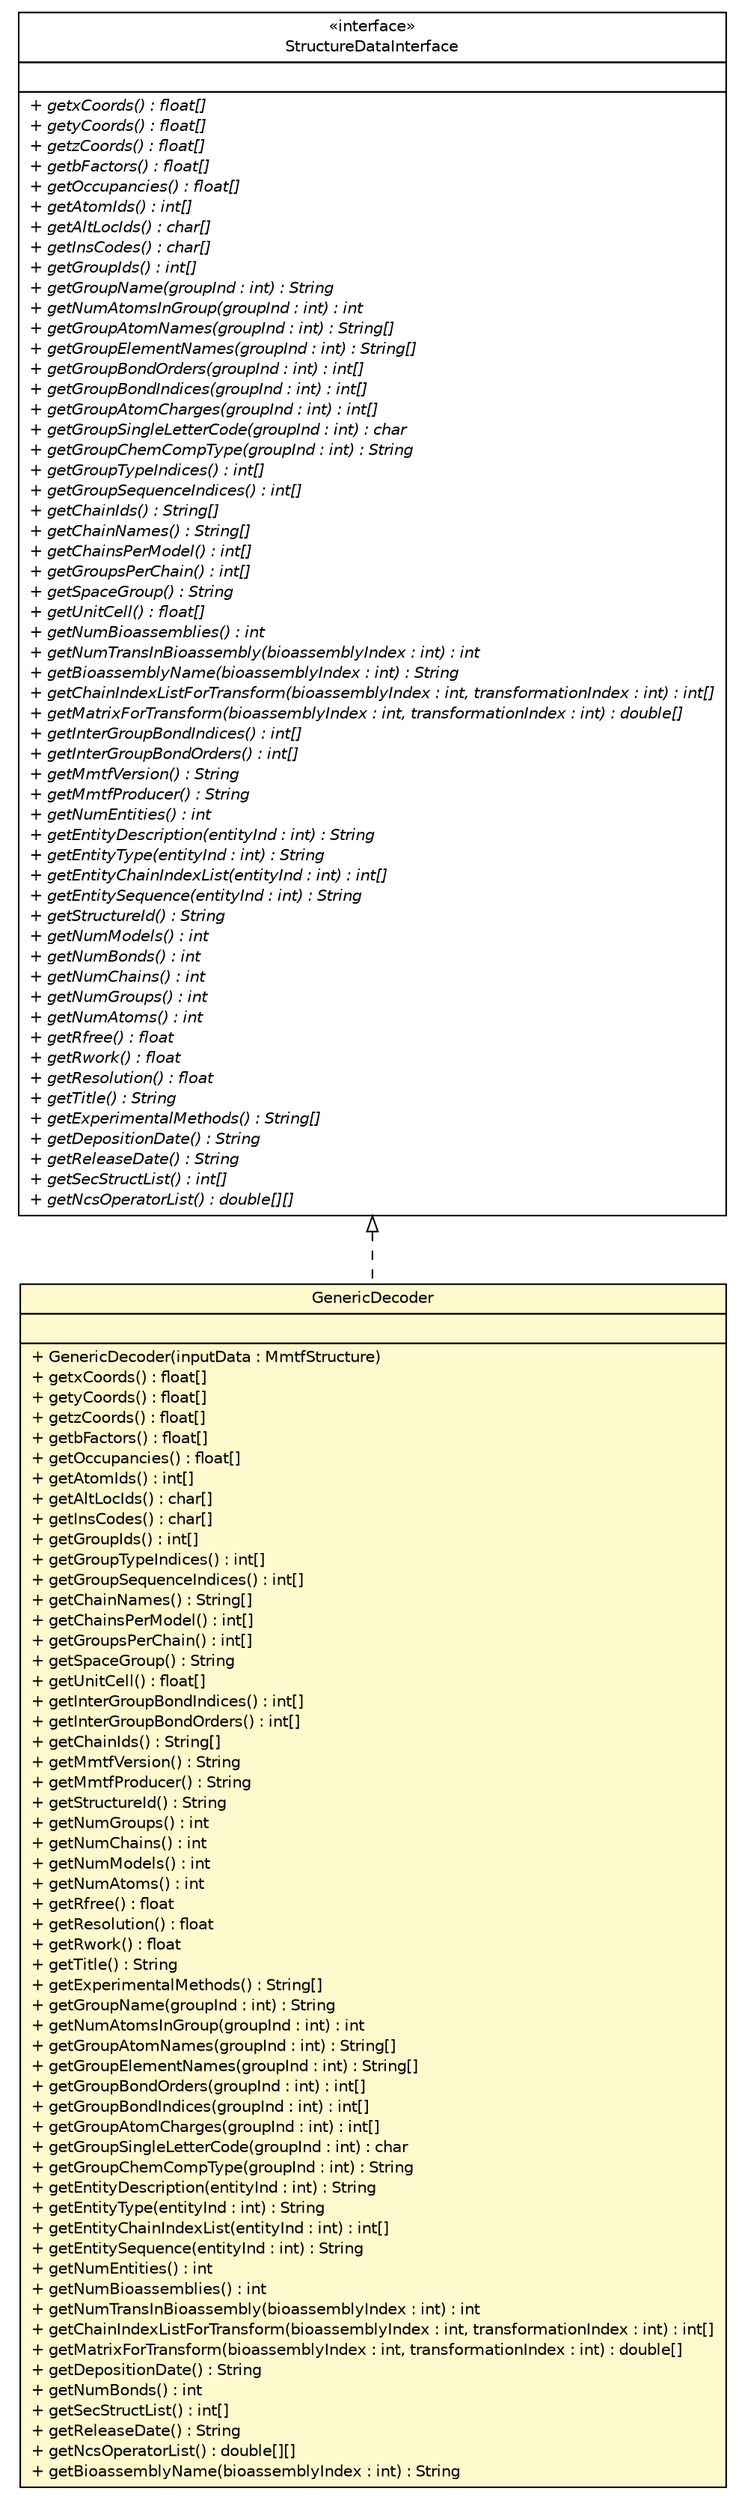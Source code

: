 #!/usr/local/bin/dot
#
# Class diagram 
# Generated by UMLGraph version R5_6 (http://www.umlgraph.org/)
#

digraph G {
	edge [fontname="Helvetica",fontsize=10,labelfontname="Helvetica",labelfontsize=10];
	node [fontname="Helvetica",fontsize=10,shape=plaintext];
	nodesep=0.25;
	ranksep=0.5;
	// org.rcsb.mmtf.api.StructureDataInterface
	c889 [label=<<table title="org.rcsb.mmtf.api.StructureDataInterface" border="0" cellborder="1" cellspacing="0" cellpadding="2" port="p" href="../api/StructureDataInterface.html">
		<tr><td><table border="0" cellspacing="0" cellpadding="1">
<tr><td align="center" balign="center"> &#171;interface&#187; </td></tr>
<tr><td align="center" balign="center"> StructureDataInterface </td></tr>
		</table></td></tr>
		<tr><td><table border="0" cellspacing="0" cellpadding="1">
<tr><td align="left" balign="left">  </td></tr>
		</table></td></tr>
		<tr><td><table border="0" cellspacing="0" cellpadding="1">
<tr><td align="left" balign="left"><font face="Helvetica-Oblique" point-size="10.0"> + getxCoords() : float[] </font></td></tr>
<tr><td align="left" balign="left"><font face="Helvetica-Oblique" point-size="10.0"> + getyCoords() : float[] </font></td></tr>
<tr><td align="left" balign="left"><font face="Helvetica-Oblique" point-size="10.0"> + getzCoords() : float[] </font></td></tr>
<tr><td align="left" balign="left"><font face="Helvetica-Oblique" point-size="10.0"> + getbFactors() : float[] </font></td></tr>
<tr><td align="left" balign="left"><font face="Helvetica-Oblique" point-size="10.0"> + getOccupancies() : float[] </font></td></tr>
<tr><td align="left" balign="left"><font face="Helvetica-Oblique" point-size="10.0"> + getAtomIds() : int[] </font></td></tr>
<tr><td align="left" balign="left"><font face="Helvetica-Oblique" point-size="10.0"> + getAltLocIds() : char[] </font></td></tr>
<tr><td align="left" balign="left"><font face="Helvetica-Oblique" point-size="10.0"> + getInsCodes() : char[] </font></td></tr>
<tr><td align="left" balign="left"><font face="Helvetica-Oblique" point-size="10.0"> + getGroupIds() : int[] </font></td></tr>
<tr><td align="left" balign="left"><font face="Helvetica-Oblique" point-size="10.0"> + getGroupName(groupInd : int) : String </font></td></tr>
<tr><td align="left" balign="left"><font face="Helvetica-Oblique" point-size="10.0"> + getNumAtomsInGroup(groupInd : int) : int </font></td></tr>
<tr><td align="left" balign="left"><font face="Helvetica-Oblique" point-size="10.0"> + getGroupAtomNames(groupInd : int) : String[] </font></td></tr>
<tr><td align="left" balign="left"><font face="Helvetica-Oblique" point-size="10.0"> + getGroupElementNames(groupInd : int) : String[] </font></td></tr>
<tr><td align="left" balign="left"><font face="Helvetica-Oblique" point-size="10.0"> + getGroupBondOrders(groupInd : int) : int[] </font></td></tr>
<tr><td align="left" balign="left"><font face="Helvetica-Oblique" point-size="10.0"> + getGroupBondIndices(groupInd : int) : int[] </font></td></tr>
<tr><td align="left" balign="left"><font face="Helvetica-Oblique" point-size="10.0"> + getGroupAtomCharges(groupInd : int) : int[] </font></td></tr>
<tr><td align="left" balign="left"><font face="Helvetica-Oblique" point-size="10.0"> + getGroupSingleLetterCode(groupInd : int) : char </font></td></tr>
<tr><td align="left" balign="left"><font face="Helvetica-Oblique" point-size="10.0"> + getGroupChemCompType(groupInd : int) : String </font></td></tr>
<tr><td align="left" balign="left"><font face="Helvetica-Oblique" point-size="10.0"> + getGroupTypeIndices() : int[] </font></td></tr>
<tr><td align="left" balign="left"><font face="Helvetica-Oblique" point-size="10.0"> + getGroupSequenceIndices() : int[] </font></td></tr>
<tr><td align="left" balign="left"><font face="Helvetica-Oblique" point-size="10.0"> + getChainIds() : String[] </font></td></tr>
<tr><td align="left" balign="left"><font face="Helvetica-Oblique" point-size="10.0"> + getChainNames() : String[] </font></td></tr>
<tr><td align="left" balign="left"><font face="Helvetica-Oblique" point-size="10.0"> + getChainsPerModel() : int[] </font></td></tr>
<tr><td align="left" balign="left"><font face="Helvetica-Oblique" point-size="10.0"> + getGroupsPerChain() : int[] </font></td></tr>
<tr><td align="left" balign="left"><font face="Helvetica-Oblique" point-size="10.0"> + getSpaceGroup() : String </font></td></tr>
<tr><td align="left" balign="left"><font face="Helvetica-Oblique" point-size="10.0"> + getUnitCell() : float[] </font></td></tr>
<tr><td align="left" balign="left"><font face="Helvetica-Oblique" point-size="10.0"> + getNumBioassemblies() : int </font></td></tr>
<tr><td align="left" balign="left"><font face="Helvetica-Oblique" point-size="10.0"> + getNumTransInBioassembly(bioassemblyIndex : int) : int </font></td></tr>
<tr><td align="left" balign="left"><font face="Helvetica-Oblique" point-size="10.0"> + getBioassemblyName(bioassemblyIndex : int) : String </font></td></tr>
<tr><td align="left" balign="left"><font face="Helvetica-Oblique" point-size="10.0"> + getChainIndexListForTransform(bioassemblyIndex : int, transformationIndex : int) : int[] </font></td></tr>
<tr><td align="left" balign="left"><font face="Helvetica-Oblique" point-size="10.0"> + getMatrixForTransform(bioassemblyIndex : int, transformationIndex : int) : double[] </font></td></tr>
<tr><td align="left" balign="left"><font face="Helvetica-Oblique" point-size="10.0"> + getInterGroupBondIndices() : int[] </font></td></tr>
<tr><td align="left" balign="left"><font face="Helvetica-Oblique" point-size="10.0"> + getInterGroupBondOrders() : int[] </font></td></tr>
<tr><td align="left" balign="left"><font face="Helvetica-Oblique" point-size="10.0"> + getMmtfVersion() : String </font></td></tr>
<tr><td align="left" balign="left"><font face="Helvetica-Oblique" point-size="10.0"> + getMmtfProducer() : String </font></td></tr>
<tr><td align="left" balign="left"><font face="Helvetica-Oblique" point-size="10.0"> + getNumEntities() : int </font></td></tr>
<tr><td align="left" balign="left"><font face="Helvetica-Oblique" point-size="10.0"> + getEntityDescription(entityInd : int) : String </font></td></tr>
<tr><td align="left" balign="left"><font face="Helvetica-Oblique" point-size="10.0"> + getEntityType(entityInd : int) : String </font></td></tr>
<tr><td align="left" balign="left"><font face="Helvetica-Oblique" point-size="10.0"> + getEntityChainIndexList(entityInd : int) : int[] </font></td></tr>
<tr><td align="left" balign="left"><font face="Helvetica-Oblique" point-size="10.0"> + getEntitySequence(entityInd : int) : String </font></td></tr>
<tr><td align="left" balign="left"><font face="Helvetica-Oblique" point-size="10.0"> + getStructureId() : String </font></td></tr>
<tr><td align="left" balign="left"><font face="Helvetica-Oblique" point-size="10.0"> + getNumModels() : int </font></td></tr>
<tr><td align="left" balign="left"><font face="Helvetica-Oblique" point-size="10.0"> + getNumBonds() : int </font></td></tr>
<tr><td align="left" balign="left"><font face="Helvetica-Oblique" point-size="10.0"> + getNumChains() : int </font></td></tr>
<tr><td align="left" balign="left"><font face="Helvetica-Oblique" point-size="10.0"> + getNumGroups() : int </font></td></tr>
<tr><td align="left" balign="left"><font face="Helvetica-Oblique" point-size="10.0"> + getNumAtoms() : int </font></td></tr>
<tr><td align="left" balign="left"><font face="Helvetica-Oblique" point-size="10.0"> + getRfree() : float </font></td></tr>
<tr><td align="left" balign="left"><font face="Helvetica-Oblique" point-size="10.0"> + getRwork() : float </font></td></tr>
<tr><td align="left" balign="left"><font face="Helvetica-Oblique" point-size="10.0"> + getResolution() : float </font></td></tr>
<tr><td align="left" balign="left"><font face="Helvetica-Oblique" point-size="10.0"> + getTitle() : String </font></td></tr>
<tr><td align="left" balign="left"><font face="Helvetica-Oblique" point-size="10.0"> + getExperimentalMethods() : String[] </font></td></tr>
<tr><td align="left" balign="left"><font face="Helvetica-Oblique" point-size="10.0"> + getDepositionDate() : String </font></td></tr>
<tr><td align="left" balign="left"><font face="Helvetica-Oblique" point-size="10.0"> + getReleaseDate() : String </font></td></tr>
<tr><td align="left" balign="left"><font face="Helvetica-Oblique" point-size="10.0"> + getSecStructList() : int[] </font></td></tr>
<tr><td align="left" balign="left"><font face="Helvetica-Oblique" point-size="10.0"> + getNcsOperatorList() : double[][] </font></td></tr>
		</table></td></tr>
		</table>>, URL="../api/StructureDataInterface.html", fontname="Helvetica", fontcolor="black", fontsize=10.0];
	// org.rcsb.mmtf.decoder.GenericDecoder
	c904 [label=<<table title="org.rcsb.mmtf.decoder.GenericDecoder" border="0" cellborder="1" cellspacing="0" cellpadding="2" port="p" bgcolor="lemonChiffon" href="./GenericDecoder.html">
		<tr><td><table border="0" cellspacing="0" cellpadding="1">
<tr><td align="center" balign="center"> GenericDecoder </td></tr>
		</table></td></tr>
		<tr><td><table border="0" cellspacing="0" cellpadding="1">
<tr><td align="left" balign="left">  </td></tr>
		</table></td></tr>
		<tr><td><table border="0" cellspacing="0" cellpadding="1">
<tr><td align="left" balign="left"> + GenericDecoder(inputData : MmtfStructure) </td></tr>
<tr><td align="left" balign="left"> + getxCoords() : float[] </td></tr>
<tr><td align="left" balign="left"> + getyCoords() : float[] </td></tr>
<tr><td align="left" balign="left"> + getzCoords() : float[] </td></tr>
<tr><td align="left" balign="left"> + getbFactors() : float[] </td></tr>
<tr><td align="left" balign="left"> + getOccupancies() : float[] </td></tr>
<tr><td align="left" balign="left"> + getAtomIds() : int[] </td></tr>
<tr><td align="left" balign="left"> + getAltLocIds() : char[] </td></tr>
<tr><td align="left" balign="left"> + getInsCodes() : char[] </td></tr>
<tr><td align="left" balign="left"> + getGroupIds() : int[] </td></tr>
<tr><td align="left" balign="left"> + getGroupTypeIndices() : int[] </td></tr>
<tr><td align="left" balign="left"> + getGroupSequenceIndices() : int[] </td></tr>
<tr><td align="left" balign="left"> + getChainNames() : String[] </td></tr>
<tr><td align="left" balign="left"> + getChainsPerModel() : int[] </td></tr>
<tr><td align="left" balign="left"> + getGroupsPerChain() : int[] </td></tr>
<tr><td align="left" balign="left"> + getSpaceGroup() : String </td></tr>
<tr><td align="left" balign="left"> + getUnitCell() : float[] </td></tr>
<tr><td align="left" balign="left"> + getInterGroupBondIndices() : int[] </td></tr>
<tr><td align="left" balign="left"> + getInterGroupBondOrders() : int[] </td></tr>
<tr><td align="left" balign="left"> + getChainIds() : String[] </td></tr>
<tr><td align="left" balign="left"> + getMmtfVersion() : String </td></tr>
<tr><td align="left" balign="left"> + getMmtfProducer() : String </td></tr>
<tr><td align="left" balign="left"> + getStructureId() : String </td></tr>
<tr><td align="left" balign="left"> + getNumGroups() : int </td></tr>
<tr><td align="left" balign="left"> + getNumChains() : int </td></tr>
<tr><td align="left" balign="left"> + getNumModels() : int </td></tr>
<tr><td align="left" balign="left"> + getNumAtoms() : int </td></tr>
<tr><td align="left" balign="left"> + getRfree() : float </td></tr>
<tr><td align="left" balign="left"> + getResolution() : float </td></tr>
<tr><td align="left" balign="left"> + getRwork() : float </td></tr>
<tr><td align="left" balign="left"> + getTitle() : String </td></tr>
<tr><td align="left" balign="left"> + getExperimentalMethods() : String[] </td></tr>
<tr><td align="left" balign="left"> + getGroupName(groupInd : int) : String </td></tr>
<tr><td align="left" balign="left"> + getNumAtomsInGroup(groupInd : int) : int </td></tr>
<tr><td align="left" balign="left"> + getGroupAtomNames(groupInd : int) : String[] </td></tr>
<tr><td align="left" balign="left"> + getGroupElementNames(groupInd : int) : String[] </td></tr>
<tr><td align="left" balign="left"> + getGroupBondOrders(groupInd : int) : int[] </td></tr>
<tr><td align="left" balign="left"> + getGroupBondIndices(groupInd : int) : int[] </td></tr>
<tr><td align="left" balign="left"> + getGroupAtomCharges(groupInd : int) : int[] </td></tr>
<tr><td align="left" balign="left"> + getGroupSingleLetterCode(groupInd : int) : char </td></tr>
<tr><td align="left" balign="left"> + getGroupChemCompType(groupInd : int) : String </td></tr>
<tr><td align="left" balign="left"> + getEntityDescription(entityInd : int) : String </td></tr>
<tr><td align="left" balign="left"> + getEntityType(entityInd : int) : String </td></tr>
<tr><td align="left" balign="left"> + getEntityChainIndexList(entityInd : int) : int[] </td></tr>
<tr><td align="left" balign="left"> + getEntitySequence(entityInd : int) : String </td></tr>
<tr><td align="left" balign="left"> + getNumEntities() : int </td></tr>
<tr><td align="left" balign="left"> + getNumBioassemblies() : int </td></tr>
<tr><td align="left" balign="left"> + getNumTransInBioassembly(bioassemblyIndex : int) : int </td></tr>
<tr><td align="left" balign="left"> + getChainIndexListForTransform(bioassemblyIndex : int, transformationIndex : int) : int[] </td></tr>
<tr><td align="left" balign="left"> + getMatrixForTransform(bioassemblyIndex : int, transformationIndex : int) : double[] </td></tr>
<tr><td align="left" balign="left"> + getDepositionDate() : String </td></tr>
<tr><td align="left" balign="left"> + getNumBonds() : int </td></tr>
<tr><td align="left" balign="left"> + getSecStructList() : int[] </td></tr>
<tr><td align="left" balign="left"> + getReleaseDate() : String </td></tr>
<tr><td align="left" balign="left"> + getNcsOperatorList() : double[][] </td></tr>
<tr><td align="left" balign="left"> + getBioassemblyName(bioassemblyIndex : int) : String </td></tr>
		</table></td></tr>
		</table>>, URL="./GenericDecoder.html", fontname="Helvetica", fontcolor="black", fontsize=10.0];
	//org.rcsb.mmtf.decoder.GenericDecoder implements org.rcsb.mmtf.api.StructureDataInterface
	c889:p -> c904:p [dir=back,arrowtail=empty,style=dashed];
}

